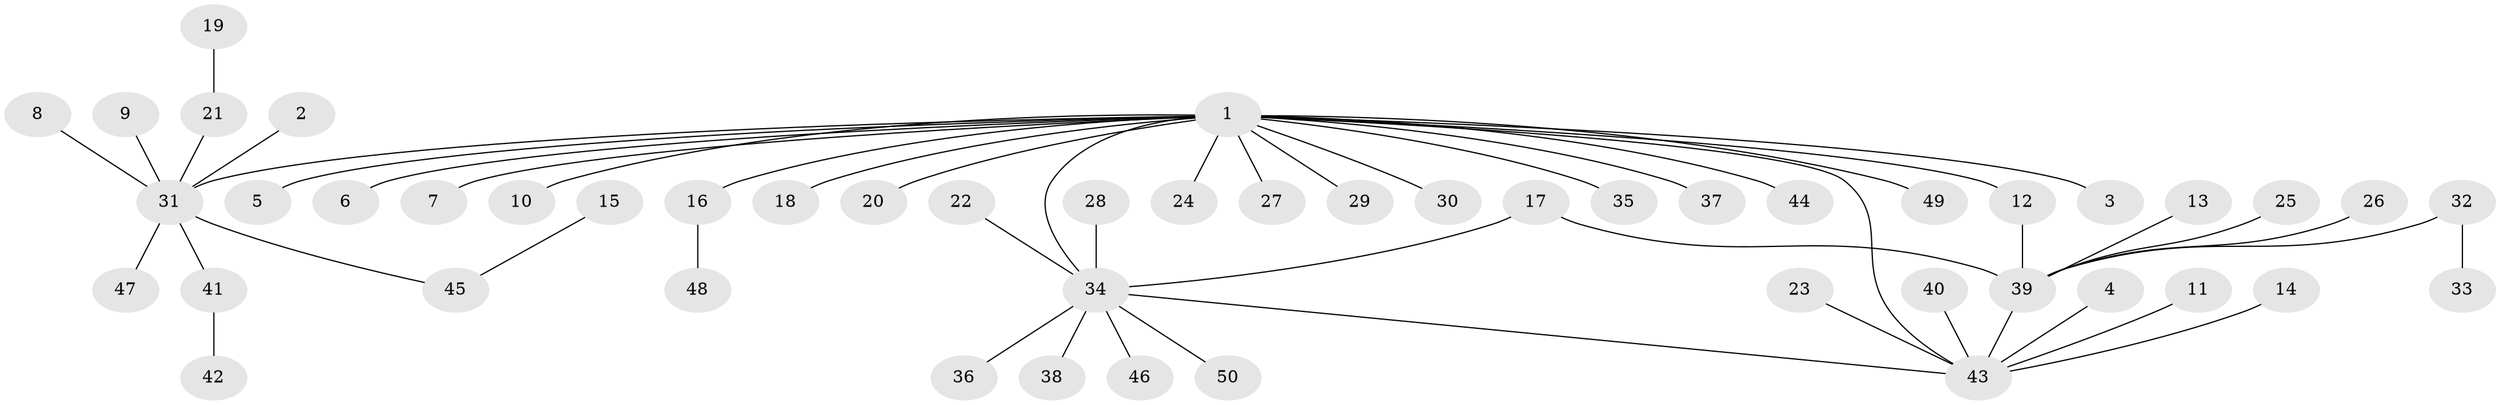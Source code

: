 // original degree distribution, {11: 0.02040816326530612, 9: 0.04081632653061224, 4: 0.04081632653061224, 3: 0.09183673469387756, 1: 0.6020408163265306, 2: 0.20408163265306123}
// Generated by graph-tools (version 1.1) at 2025/26/03/09/25 03:26:04]
// undirected, 50 vertices, 52 edges
graph export_dot {
graph [start="1"]
  node [color=gray90,style=filled];
  1;
  2;
  3;
  4;
  5;
  6;
  7;
  8;
  9;
  10;
  11;
  12;
  13;
  14;
  15;
  16;
  17;
  18;
  19;
  20;
  21;
  22;
  23;
  24;
  25;
  26;
  27;
  28;
  29;
  30;
  31;
  32;
  33;
  34;
  35;
  36;
  37;
  38;
  39;
  40;
  41;
  42;
  43;
  44;
  45;
  46;
  47;
  48;
  49;
  50;
  1 -- 3 [weight=1.0];
  1 -- 5 [weight=1.0];
  1 -- 6 [weight=1.0];
  1 -- 7 [weight=1.0];
  1 -- 10 [weight=1.0];
  1 -- 12 [weight=1.0];
  1 -- 16 [weight=1.0];
  1 -- 18 [weight=1.0];
  1 -- 20 [weight=1.0];
  1 -- 24 [weight=1.0];
  1 -- 27 [weight=1.0];
  1 -- 29 [weight=1.0];
  1 -- 30 [weight=1.0];
  1 -- 31 [weight=1.0];
  1 -- 34 [weight=1.0];
  1 -- 35 [weight=1.0];
  1 -- 37 [weight=1.0];
  1 -- 43 [weight=1.0];
  1 -- 44 [weight=1.0];
  1 -- 49 [weight=1.0];
  2 -- 31 [weight=1.0];
  4 -- 43 [weight=1.0];
  8 -- 31 [weight=1.0];
  9 -- 31 [weight=1.0];
  11 -- 43 [weight=1.0];
  12 -- 39 [weight=1.0];
  13 -- 39 [weight=1.0];
  14 -- 43 [weight=1.0];
  15 -- 45 [weight=1.0];
  16 -- 48 [weight=1.0];
  17 -- 34 [weight=1.0];
  17 -- 39 [weight=1.0];
  19 -- 21 [weight=1.0];
  21 -- 31 [weight=1.0];
  22 -- 34 [weight=1.0];
  23 -- 43 [weight=1.0];
  25 -- 39 [weight=1.0];
  26 -- 39 [weight=1.0];
  28 -- 34 [weight=1.0];
  31 -- 41 [weight=1.0];
  31 -- 45 [weight=1.0];
  31 -- 47 [weight=1.0];
  32 -- 33 [weight=1.0];
  32 -- 39 [weight=1.0];
  34 -- 36 [weight=1.0];
  34 -- 38 [weight=1.0];
  34 -- 43 [weight=1.0];
  34 -- 46 [weight=1.0];
  34 -- 50 [weight=1.0];
  39 -- 43 [weight=1.0];
  40 -- 43 [weight=1.0];
  41 -- 42 [weight=1.0];
}
